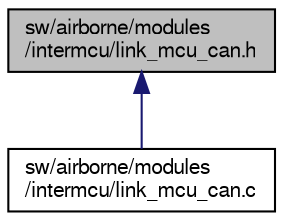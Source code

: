 digraph "sw/airborne/modules/intermcu/link_mcu_can.h"
{
  edge [fontname="FreeSans",fontsize="10",labelfontname="FreeSans",labelfontsize="10"];
  node [fontname="FreeSans",fontsize="10",shape=record];
  Node1 [label="sw/airborne/modules\l/intermcu/link_mcu_can.h",height=0.2,width=0.4,color="black", fillcolor="grey75", style="filled", fontcolor="black"];
  Node1 -> Node2 [dir="back",color="midnightblue",fontsize="10",style="solid",fontname="FreeSans"];
  Node2 [label="sw/airborne/modules\l/intermcu/link_mcu_can.c",height=0.2,width=0.4,color="black", fillcolor="white", style="filled",URL="$link__mcu__can_8c.html"];
}
